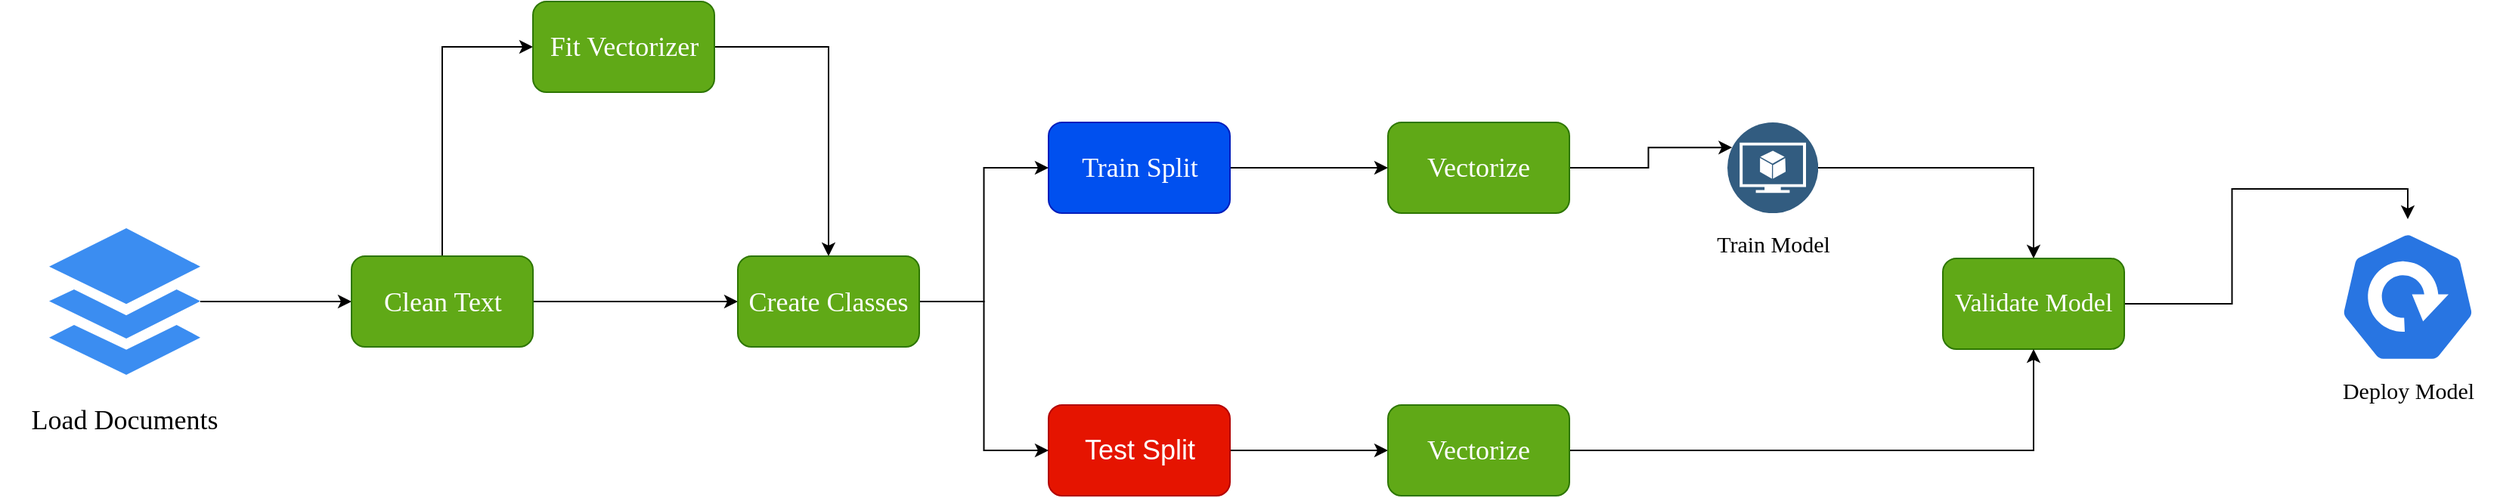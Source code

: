 <mxfile version="12.3.7" type="device" pages="2"><diagram id="q3eZwqKYksoYe2MnXZfR" name="Model Train"><mxGraphModel dx="1974" dy="1582" grid="0" gridSize="10" guides="1" tooltips="1" connect="1" arrows="1" fold="1" page="1" pageScale="1" pageWidth="1700" pageHeight="1100" math="0" shadow="0"><root><mxCell id="0"/><mxCell id="1" parent="0"/><mxCell id="rBlXK_f6fw5dMj2TSZ1f-6" style="edgeStyle=orthogonalEdgeStyle;rounded=0;orthogonalLoop=1;jettySize=auto;html=1;" edge="1" parent="1" source="RAGz48D-qvuXHpGk3bW5-1" target="RAGz48D-qvuXHpGk3bW5-3"><mxGeometry relative="1" as="geometry"/></mxCell><mxCell id="RAGz48D-qvuXHpGk3bW5-1" value="" style="html=1;aspect=fixed;strokeColor=none;shadow=0;align=center;verticalAlign=top;fillColor=#3B8DF1;shape=mxgraph.gcp2.files" vertex="1" parent="1"><mxGeometry x="54.5" y="410" width="100" height="97" as="geometry"/></mxCell><mxCell id="WazMuFvbgoUe7-7oOgLZ-10" style="edgeStyle=orthogonalEdgeStyle;rounded=0;orthogonalLoop=1;jettySize=auto;html=1;entryX=0;entryY=0.5;entryDx=0;entryDy=0;" edge="1" parent="1" source="RAGz48D-qvuXHpGk3bW5-3" target="RAGz48D-qvuXHpGk3bW5-4"><mxGeometry relative="1" as="geometry"/></mxCell><mxCell id="QiQFgg87O2B3nwCCU050-1" style="edgeStyle=orthogonalEdgeStyle;rounded=0;orthogonalLoop=1;jettySize=auto;html=1;entryX=0;entryY=0.5;entryDx=0;entryDy=0;" edge="1" parent="1" source="RAGz48D-qvuXHpGk3bW5-3" target="WazMuFvbgoUe7-7oOgLZ-2"><mxGeometry relative="1" as="geometry"/></mxCell><mxCell id="RAGz48D-qvuXHpGk3bW5-3" value="&lt;font face=&quot;Verdana&quot; style=&quot;font-size: 18px&quot;&gt;Clean Text&lt;/font&gt;" style="rounded=1;whiteSpace=wrap;html=1;fillColor=#60a917;strokeColor=#2D7600;fontColor=#ffffff;" vertex="1" parent="1"><mxGeometry x="254.5" y="428.5" width="120" height="60" as="geometry"/></mxCell><mxCell id="WazMuFvbgoUe7-7oOgLZ-11" style="edgeStyle=orthogonalEdgeStyle;rounded=0;orthogonalLoop=1;jettySize=auto;html=1;entryX=0.5;entryY=0;entryDx=0;entryDy=0;" edge="1" parent="1" source="RAGz48D-qvuXHpGk3bW5-4" target="WazMuFvbgoUe7-7oOgLZ-2"><mxGeometry relative="1" as="geometry"/></mxCell><mxCell id="RAGz48D-qvuXHpGk3bW5-4" value="&lt;font face=&quot;Verdana&quot; style=&quot;font-size: 18px&quot;&gt;Fit Vectorizer&lt;/font&gt;" style="rounded=1;whiteSpace=wrap;html=1;fillColor=#60a917;strokeColor=#2D7600;fontColor=#ffffff;" vertex="1" parent="1"><mxGeometry x="374.5" y="260" width="120" height="60" as="geometry"/></mxCell><mxCell id="WazMuFvbgoUe7-7oOgLZ-8" style="edgeStyle=orthogonalEdgeStyle;rounded=0;orthogonalLoop=1;jettySize=auto;html=1;entryX=0;entryY=0.25;entryDx=0;entryDy=0;" edge="1" parent="1" source="RAGz48D-qvuXHpGk3bW5-5" target="RAGz48D-qvuXHpGk3bW5-9"><mxGeometry relative="1" as="geometry"/></mxCell><mxCell id="RAGz48D-qvuXHpGk3bW5-5" value="&lt;font face=&quot;Verdana&quot; style=&quot;font-size: 18px&quot;&gt;Vectorize&lt;/font&gt;" style="rounded=1;whiteSpace=wrap;html=1;fillColor=#60a917;strokeColor=#2D7600;fontColor=#ffffff;" vertex="1" parent="1"><mxGeometry x="940" y="340" width="120" height="60" as="geometry"/></mxCell><mxCell id="WazMuFvbgoUe7-7oOgLZ-6" style="edgeStyle=orthogonalEdgeStyle;rounded=0;orthogonalLoop=1;jettySize=auto;html=1;entryX=0;entryY=0.5;entryDx=0;entryDy=0;" edge="1" parent="1" source="RAGz48D-qvuXHpGk3bW5-6" target="RAGz48D-qvuXHpGk3bW5-5"><mxGeometry relative="1" as="geometry"/></mxCell><mxCell id="RAGz48D-qvuXHpGk3bW5-6" value="&lt;font face=&quot;Verdana&quot; style=&quot;font-size: 18px&quot;&gt;Train Split&lt;/font&gt;" style="rounded=1;whiteSpace=wrap;html=1;fillColor=#0050ef;strokeColor=#001DBC;fontColor=#ffffff;" vertex="1" parent="1"><mxGeometry x="715.5" y="340" width="120" height="60" as="geometry"/></mxCell><mxCell id="WazMuFvbgoUe7-7oOgLZ-7" style="edgeStyle=orthogonalEdgeStyle;rounded=0;orthogonalLoop=1;jettySize=auto;html=1;entryX=0;entryY=0.5;entryDx=0;entryDy=0;" edge="1" parent="1" source="RAGz48D-qvuXHpGk3bW5-7" target="WazMuFvbgoUe7-7oOgLZ-1"><mxGeometry relative="1" as="geometry"/></mxCell><mxCell id="RAGz48D-qvuXHpGk3bW5-7" value="&lt;font style=&quot;font-size: 18px&quot;&gt;Test Split&lt;/font&gt;" style="rounded=1;whiteSpace=wrap;html=1;fillColor=#e51400;strokeColor=#B20000;fontColor=#ffffff;" vertex="1" parent="1"><mxGeometry x="715.5" y="527" width="120" height="60" as="geometry"/></mxCell><mxCell id="rBlXK_f6fw5dMj2TSZ1f-12" style="edgeStyle=orthogonalEdgeStyle;rounded=0;orthogonalLoop=1;jettySize=auto;html=1;entryX=0.5;entryY=0;entryDx=0;entryDy=0;" edge="1" parent="1" source="RAGz48D-qvuXHpGk3bW5-9" target="RAGz48D-qvuXHpGk3bW5-10"><mxGeometry relative="1" as="geometry"/></mxCell><mxCell id="RAGz48D-qvuXHpGk3bW5-9" value="" style="aspect=fixed;perimeter=ellipsePerimeter;html=1;align=center;shadow=0;dashed=0;fontColor=#4277BB;labelBackgroundColor=#ffffff;fontSize=12;spacingTop=3;image;image=img/lib/ibm/data/model.svg;" vertex="1" parent="1"><mxGeometry x="1164.5" y="340" width="60" height="60" as="geometry"/></mxCell><mxCell id="rBlXK_f6fw5dMj2TSZ1f-14" style="edgeStyle=orthogonalEdgeStyle;rounded=0;orthogonalLoop=1;jettySize=auto;html=1;entryX=0.5;entryY=0;entryDx=0;entryDy=0;entryPerimeter=0;" edge="1" parent="1" source="RAGz48D-qvuXHpGk3bW5-10" target="RAGz48D-qvuXHpGk3bW5-11"><mxGeometry relative="1" as="geometry"/></mxCell><mxCell id="RAGz48D-qvuXHpGk3bW5-10" value="&lt;font face=&quot;Verdana&quot; style=&quot;font-size: 17px&quot;&gt;Validate Model&lt;/font&gt;" style="rounded=1;whiteSpace=wrap;html=1;fillColor=#60a917;strokeColor=#2D7600;fontColor=#ffffff;" vertex="1" parent="1"><mxGeometry x="1307" y="430" width="120" height="60" as="geometry"/></mxCell><mxCell id="RAGz48D-qvuXHpGk3bW5-11" value="" style="html=1;dashed=0;whitespace=wrap;fillColor=#2875E2;strokeColor=#ffffff;points=[[0.005,0.63,0],[0.1,0.2,0],[0.9,0.2,0],[0.5,0,0],[0.995,0.63,0],[0.72,0.99,0],[0.5,1,0],[0.28,0.99,0]];shape=mxgraph.kubernetes.icon;prIcon=deploy" vertex="1" parent="1"><mxGeometry x="1569.5" y="404" width="90" height="103" as="geometry"/></mxCell><mxCell id="rBlXK_f6fw5dMj2TSZ1f-1" value="&lt;font face=&quot;Verdana&quot; style=&quot;font-size: 15px&quot;&gt;Train Model&lt;/font&gt;" style="text;html=1;strokeColor=none;fillColor=none;align=center;verticalAlign=middle;whiteSpace=wrap;rounded=0;" vertex="1" parent="1"><mxGeometry x="1149.5" y="410" width="90" height="20" as="geometry"/></mxCell><mxCell id="rBlXK_f6fw5dMj2TSZ1f-2" value="&lt;font face=&quot;Verdana&quot; style=&quot;font-size: 15px&quot;&gt;Deploy Model&lt;/font&gt;" style="text;html=1;strokeColor=none;fillColor=none;align=center;verticalAlign=middle;whiteSpace=wrap;rounded=0;" vertex="1" parent="1"><mxGeometry x="1554.5" y="507" width="120" height="20" as="geometry"/></mxCell><mxCell id="rBlXK_f6fw5dMj2TSZ1f-5" value="&lt;font face=&quot;Verdana&quot; style=&quot;font-size: 18px&quot;&gt;Load Documents&lt;/font&gt;" style="text;html=1;strokeColor=none;fillColor=none;align=center;verticalAlign=middle;whiteSpace=wrap;rounded=0;" vertex="1" parent="1"><mxGeometry x="22" y="527" width="165" height="20" as="geometry"/></mxCell><mxCell id="WazMuFvbgoUe7-7oOgLZ-9" style="edgeStyle=orthogonalEdgeStyle;rounded=0;orthogonalLoop=1;jettySize=auto;html=1;entryX=0.5;entryY=1;entryDx=0;entryDy=0;" edge="1" parent="1" source="WazMuFvbgoUe7-7oOgLZ-1" target="RAGz48D-qvuXHpGk3bW5-10"><mxGeometry relative="1" as="geometry"/></mxCell><mxCell id="WazMuFvbgoUe7-7oOgLZ-1" value="&lt;font face=&quot;Verdana&quot; style=&quot;font-size: 18px&quot;&gt;Vectorize&lt;/font&gt;" style="rounded=1;whiteSpace=wrap;html=1;fillColor=#60a917;strokeColor=#2D7600;fontColor=#ffffff;" vertex="1" parent="1"><mxGeometry x="940" y="527" width="120" height="60" as="geometry"/></mxCell><mxCell id="WazMuFvbgoUe7-7oOgLZ-4" style="edgeStyle=orthogonalEdgeStyle;rounded=0;orthogonalLoop=1;jettySize=auto;html=1;entryX=0;entryY=0.5;entryDx=0;entryDy=0;" edge="1" parent="1" source="WazMuFvbgoUe7-7oOgLZ-2" target="RAGz48D-qvuXHpGk3bW5-6"><mxGeometry relative="1" as="geometry"/></mxCell><mxCell id="WazMuFvbgoUe7-7oOgLZ-5" style="edgeStyle=orthogonalEdgeStyle;rounded=0;orthogonalLoop=1;jettySize=auto;html=1;entryX=0;entryY=0.5;entryDx=0;entryDy=0;" edge="1" parent="1" source="WazMuFvbgoUe7-7oOgLZ-2" target="RAGz48D-qvuXHpGk3bW5-7"><mxGeometry relative="1" as="geometry"/></mxCell><mxCell id="WazMuFvbgoUe7-7oOgLZ-2" value="&lt;font face=&quot;Verdana&quot; style=&quot;font-size: 18px&quot;&gt;Create Classes&lt;/font&gt;" style="rounded=1;whiteSpace=wrap;html=1;fillColor=#60a917;strokeColor=#2D7600;fontColor=#ffffff;" vertex="1" parent="1"><mxGeometry x="510" y="428.5" width="120" height="60" as="geometry"/></mxCell></root></mxGraphModel></diagram><diagram id="vRQGpqtbubjoeJUwBcse" name="Model Consumption"><mxGraphModel dx="1974" dy="1582" grid="0" gridSize="10" guides="1" tooltips="1" connect="1" arrows="1" fold="1" page="1" pageScale="1" pageWidth="1700" pageHeight="1100" math="0" shadow="0"><root><mxCell id="HhP-rvcs33flHDwMhooA-0"/><mxCell id="HhP-rvcs33flHDwMhooA-1" parent="HhP-rvcs33flHDwMhooA-0"/><mxCell id="HlsrZN8NglJsC8ZruAl6-18" style="edgeStyle=orthogonalEdgeStyle;rounded=0;orthogonalLoop=1;jettySize=auto;html=1;" edge="1" parent="HhP-rvcs33flHDwMhooA-1" source="zKcGl721bH4gK1ZfWkWR-4" target="HlsrZN8NglJsC8ZruAl6-11"><mxGeometry relative="1" as="geometry"/></mxCell><mxCell id="zKcGl721bH4gK1ZfWkWR-4" value="" style="aspect=fixed;perimeter=ellipsePerimeter;html=1;align=center;shadow=0;dashed=0;fontColor=#4277BB;labelBackgroundColor=#ffffff;fontSize=12;spacingTop=3;image;image=img/lib/ibm/data/model.svg;" vertex="1" parent="HhP-rvcs33flHDwMhooA-1"><mxGeometry x="937" y="417.5" width="82" height="82" as="geometry"/></mxCell><mxCell id="HlsrZN8NglJsC8ZruAl6-0" style="edgeStyle=orthogonalEdgeStyle;rounded=0;orthogonalLoop=1;jettySize=auto;html=1;" edge="1" parent="HhP-rvcs33flHDwMhooA-1" source="HlsrZN8NglJsC8ZruAl6-1" target="HlsrZN8NglJsC8ZruAl6-3"><mxGeometry relative="1" as="geometry"/></mxCell><mxCell id="HlsrZN8NglJsC8ZruAl6-1" value="" style="html=1;aspect=fixed;strokeColor=none;shadow=0;align=center;verticalAlign=top;fillColor=#3B8DF1;shape=mxgraph.gcp2.files" vertex="1" parent="HhP-rvcs33flHDwMhooA-1"><mxGeometry x="54.5" y="410.0" width="100" height="97" as="geometry"/></mxCell><mxCell id="br7KrMJRlQRJMt3k9Efc-2" style="edgeStyle=orthogonalEdgeStyle;rounded=0;orthogonalLoop=1;jettySize=auto;html=1;entryX=0;entryY=0.5;entryDx=0;entryDy=0;" edge="1" parent="HhP-rvcs33flHDwMhooA-1" source="HlsrZN8NglJsC8ZruAl6-3" target="br7KrMJRlQRJMt3k9Efc-0"><mxGeometry relative="1" as="geometry"/></mxCell><mxCell id="br7KrMJRlQRJMt3k9Efc-4" style="edgeStyle=orthogonalEdgeStyle;rounded=0;orthogonalLoop=1;jettySize=auto;html=1;entryX=0;entryY=0.5;entryDx=0;entryDy=0;" edge="1" parent="HhP-rvcs33flHDwMhooA-1" source="HlsrZN8NglJsC8ZruAl6-3" target="HlsrZN8NglJsC8ZruAl6-6"><mxGeometry relative="1" as="geometry"/></mxCell><mxCell id="HlsrZN8NglJsC8ZruAl6-3" value="&lt;font face=&quot;Verdana&quot; style=&quot;font-size: 18px&quot;&gt;Clean Text&lt;/font&gt;" style="rounded=1;whiteSpace=wrap;html=1;fillColor=#60a917;strokeColor=#2D7600;fontColor=#ffffff;" vertex="1" parent="HhP-rvcs33flHDwMhooA-1"><mxGeometry x="336" y="428.5" width="120" height="60" as="geometry"/></mxCell><mxCell id="HlsrZN8NglJsC8ZruAl6-17" style="edgeStyle=orthogonalEdgeStyle;rounded=0;orthogonalLoop=1;jettySize=auto;html=1;entryX=0;entryY=0.5;entryDx=0;entryDy=0;" edge="1" parent="HhP-rvcs33flHDwMhooA-1" source="HlsrZN8NglJsC8ZruAl6-6" target="zKcGl721bH4gK1ZfWkWR-4"><mxGeometry relative="1" as="geometry"/></mxCell><mxCell id="HlsrZN8NglJsC8ZruAl6-6" value="&lt;font face=&quot;Verdana&quot; style=&quot;font-size: 18px&quot;&gt;Vectorize&lt;/font&gt;" style="rounded=1;whiteSpace=wrap;html=1;fillColor=#60a917;strokeColor=#2D7600;fontColor=#ffffff;" vertex="1" parent="HhP-rvcs33flHDwMhooA-1"><mxGeometry x="627" y="428.5" width="120" height="60" as="geometry"/></mxCell><mxCell id="HlsrZN8NglJsC8ZruAl6-7" value="&lt;font face=&quot;Verdana&quot; style=&quot;font-size: 18px&quot;&gt;Load Documents&lt;/font&gt;" style="text;html=1;strokeColor=none;fillColor=none;align=center;verticalAlign=middle;whiteSpace=wrap;rounded=0;" vertex="1" parent="HhP-rvcs33flHDwMhooA-1"><mxGeometry x="22" y="527" width="165" height="20" as="geometry"/></mxCell><mxCell id="HlsrZN8NglJsC8ZruAl6-8" value="&lt;font face=&quot;Verdana&quot; style=&quot;font-size: 17px&quot;&gt;Predict Class&lt;/font&gt;" style="text;html=1;strokeColor=none;fillColor=none;align=center;verticalAlign=middle;whiteSpace=wrap;rounded=0;" vertex="1" parent="HhP-rvcs33flHDwMhooA-1"><mxGeometry x="898.5" y="527" width="159" height="20" as="geometry"/></mxCell><mxCell id="HlsrZN8NglJsC8ZruAl6-19" style="edgeStyle=orthogonalEdgeStyle;rounded=0;orthogonalLoop=1;jettySize=auto;html=1;" edge="1" parent="HhP-rvcs33flHDwMhooA-1" source="HlsrZN8NglJsC8ZruAl6-10" target="HlsrZN8NglJsC8ZruAl6-11"><mxGeometry relative="1" as="geometry"/></mxCell><mxCell id="HlsrZN8NglJsC8ZruAl6-10" value="" style="shape=mxgraph.bpmn.user_task;html=1;outlineConnect=0;" vertex="1" parent="HhP-rvcs33flHDwMhooA-1"><mxGeometry x="1530" y="425.0" width="60" height="67" as="geometry"/></mxCell><mxCell id="HlsrZN8NglJsC8ZruAl6-11" value="" style="outlineConnect=0;fontColor=#232F3E;gradientColor=#60A337;gradientDirection=north;fillColor=#277116;strokeColor=#ffffff;dashed=0;verticalLabelPosition=bottom;verticalAlign=top;align=center;html=1;fontSize=12;fontStyle=0;aspect=fixed;shape=mxgraph.aws4.resourceIcon;resIcon=mxgraph.aws4.cost_and_usage_report;" vertex="1" parent="HhP-rvcs33flHDwMhooA-1"><mxGeometry x="1214" y="404.0" width="109" height="109" as="geometry"/></mxCell><mxCell id="HlsrZN8NglJsC8ZruAl6-12" value="&lt;font face=&quot;Verdana&quot; style=&quot;font-size: 17px&quot;&gt;Generate Report&lt;/font&gt;" style="text;html=1;strokeColor=none;fillColor=none;align=center;verticalAlign=middle;whiteSpace=wrap;rounded=0;" vertex="1" parent="HhP-rvcs33flHDwMhooA-1"><mxGeometry x="1189" y="528.5" width="159" height="20" as="geometry"/></mxCell><mxCell id="HlsrZN8NglJsC8ZruAl6-13" value="&lt;font face=&quot;Verdana&quot;&gt;&lt;span style=&quot;font-size: 17px&quot;&gt;User selects script&lt;/span&gt;&lt;/font&gt;" style="text;html=1;strokeColor=none;fillColor=none;align=center;verticalAlign=middle;whiteSpace=wrap;rounded=0;" vertex="1" parent="HhP-rvcs33flHDwMhooA-1"><mxGeometry x="1480.5" y="528.5" width="159" height="20" as="geometry"/></mxCell><mxCell id="br7KrMJRlQRJMt3k9Efc-3" style="edgeStyle=orthogonalEdgeStyle;rounded=0;orthogonalLoop=1;jettySize=auto;html=1;entryX=0.5;entryY=0;entryDx=0;entryDy=0;" edge="1" parent="HhP-rvcs33flHDwMhooA-1" source="br7KrMJRlQRJMt3k9Efc-0" target="HlsrZN8NglJsC8ZruAl6-6"><mxGeometry relative="1" as="geometry"/></mxCell><mxCell id="br7KrMJRlQRJMt3k9Efc-0" value="&lt;font face=&quot;Verdana&quot;&gt;&lt;span style=&quot;font-size: 18px&quot;&gt;Fit Vectorizer&lt;/span&gt;&lt;/font&gt;" style="rounded=1;whiteSpace=wrap;html=1;fillColor=#60a917;strokeColor=#2D7600;fontColor=#ffffff;" vertex="1" parent="HhP-rvcs33flHDwMhooA-1"><mxGeometry x="440" y="210" width="120" height="60" as="geometry"/></mxCell></root></mxGraphModel></diagram></mxfile>